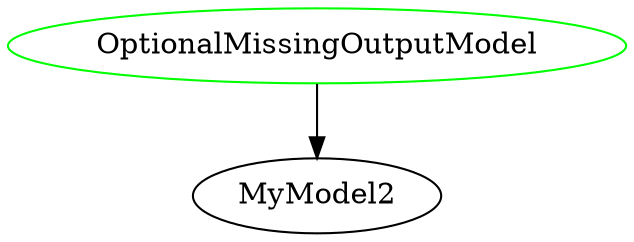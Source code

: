 digraph "OptionalMissingOutputModel" {
  overlap = false
  splines = true
  injector [label="OptionalMissingOutputModel",color=green];
  node1 [label="MyModel2"];
  injector -> node1 [];
}
